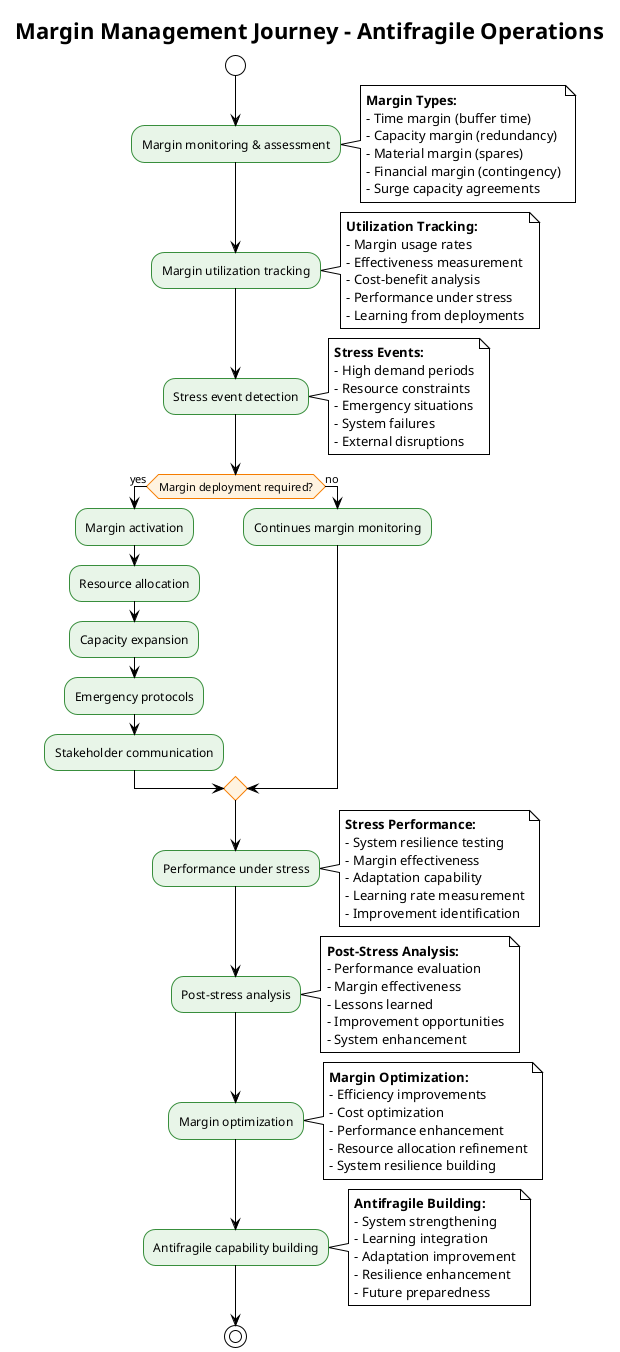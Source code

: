 @startuml Margin Management Journey - Antifragile Operations
!theme plain
skinparam backgroundColor #FFFFFF
skinparam activity {
  BackgroundColor #E8F5E8
  BorderColor #388E3C
  FontColor #000000
}
skinparam activityDiamond {
  BackgroundColor #FFF3E0
  BorderColor #F57C00
  FontColor #000000
}

title Margin Management Journey - Antifragile Operations

start

:Margin monitoring & assessment;
note right: **Margin Types:**\n- Time margin (buffer time)\n- Capacity margin (redundancy)\n- Material margin (spares)\n- Financial margin (contingency)\n- Surge capacity agreements

:Margin utilization tracking;
note right: **Utilization Tracking:**\n- Margin usage rates\n- Effectiveness measurement\n- Cost-benefit analysis\n- Performance under stress\n- Learning from deployments

:Stress event detection;
note right: **Stress Events:**\n- High demand periods\n- Resource constraints\n- Emergency situations\n- System failures\n- External disruptions

if (Margin deployment required?) then (yes)
  :Margin activation;
  :Resource allocation;
  :Capacity expansion;
  :Emergency protocols;
  :Stakeholder communication;
else (no)
  :Continues margin monitoring;
endif

:Performance under stress;
note right: **Stress Performance:**\n- System resilience testing\n- Margin effectiveness\n- Adaptation capability\n- Learning rate measurement\n- Improvement identification

:Post-stress analysis;
note right: **Post-Stress Analysis:**\n- Performance evaluation\n- Margin effectiveness\n- Lessons learned\n- Improvement opportunities\n- System enhancement

:Margin optimization;
note right: **Margin Optimization:**\n- Efficiency improvements\n- Cost optimization\n- Performance enhancement\n- Resource allocation refinement\n- System resilience building

:Antifragile capability building;
note right: **Antifragile Building:**\n- System strengthening\n- Learning integration\n- Adaptation improvement\n- Resilience enhancement\n- Future preparedness

stop

@enduml
